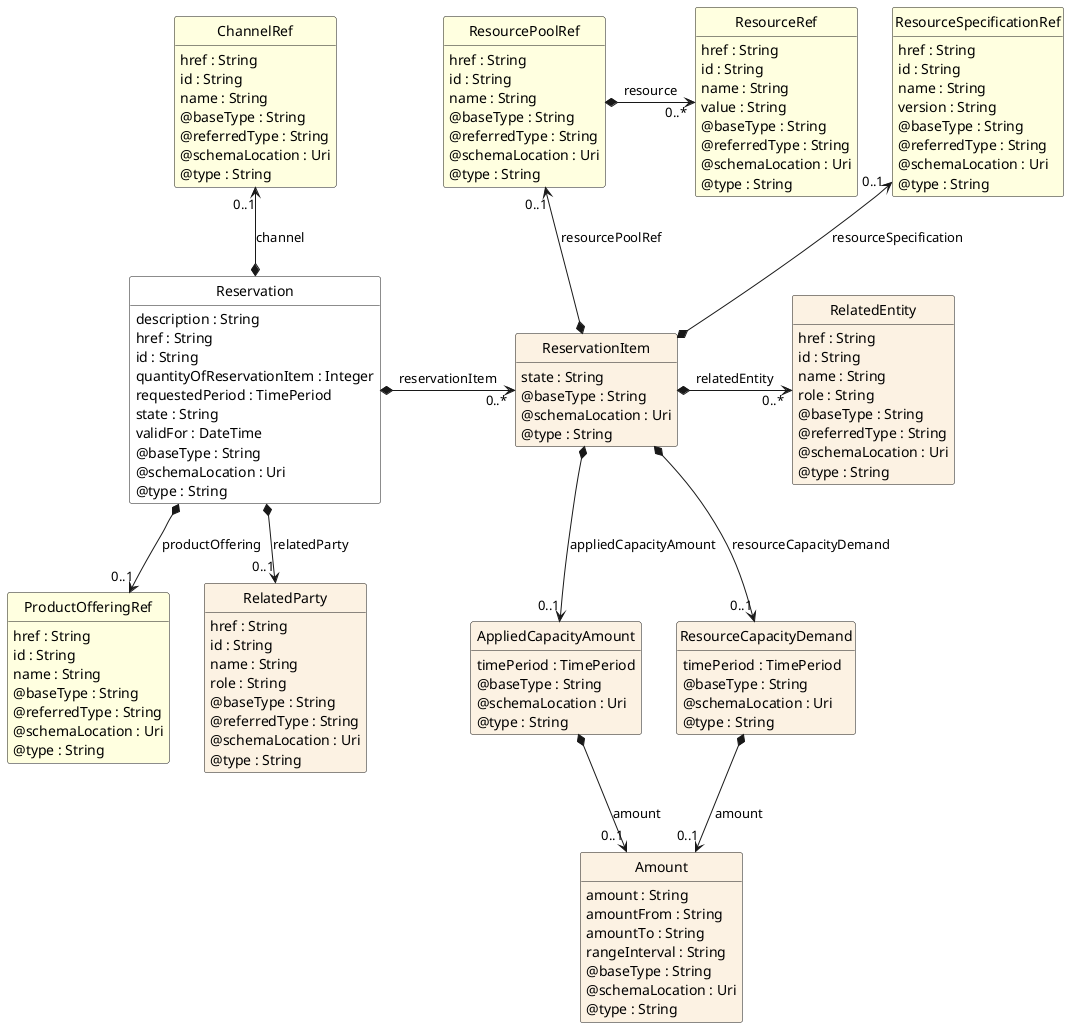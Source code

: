 @startuml
hide circle
hide methods
hide stereotype
show <<Enumeration>> stereotype
skinparam class {
   BackgroundColor<<Enumeration>> #E6F5F7
   BackgroundColor<<Ref>> #FFFFE0
   BackgroundColor<<Pivot>> #FFFFFFF
   BackgroundColor #FCF2E3
}

class Reservation  <<Pivot>> {
    description : String
    href : String
    id : String
    quantityOfReservationItem : Integer
    requestedPeriod : TimePeriod
    state : String
    validFor : DateTime
    @baseType : String
    @schemaLocation : Uri
    @type : String
}

class ProductOfferingRef  <<Ref>> {
    href : String
    id : String
    name : String
    @baseType : String
    @referredType : String
    @schemaLocation : Uri
    @type : String
}

class ReservationItem  {
    state : String
    @baseType : String
    @schemaLocation : Uri
    @type : String
}

class ResourcePoolRef  <<Ref>> {
    href : String
    id : String
    name : String
    @baseType : String
    @referredType : String
    @schemaLocation : Uri
    @type : String
}

class ResourceRef  <<Ref>> {
    href : String
    id : String
    name : String
    value : String
    @baseType : String
    @referredType : String
    @schemaLocation : Uri
    @type : String
}

class AppliedCapacityAmount  {
    timePeriod : TimePeriod
    @baseType : String
    @schemaLocation : Uri
    @type : String
}

class Amount  {
    amount : String
    amountFrom : String
    amountTo : String
    rangeInterval : String
    @baseType : String
    @schemaLocation : Uri
    @type : String
}

class RelatedEntity  {
    href : String
    id : String
    name : String
    role : String
    @baseType : String
    @referredType : String
    @schemaLocation : Uri
    @type : String
}

class ResourceCapacityDemand  {
    timePeriod : TimePeriod
    @baseType : String
    @schemaLocation : Uri
    @type : String
}

class ResourceSpecificationRef  <<Ref>> {
    href : String
    id : String
    name : String
    version : String
    @baseType : String
    @referredType : String
    @schemaLocation : Uri
    @type : String
}

class ChannelRef  <<Ref>> {
    href : String
    id : String
    name : String
    @baseType : String
    @referredType : String
    @schemaLocation : Uri
    @type : String
}

class RelatedParty  {
    href : String
    id : String
    name : String
    role : String
    @baseType : String
    @referredType : String
    @schemaLocation : Uri
    @type : String
}

Reservation *-right-> "0..*" ReservationItem : reservationItem

ReservationItem *-->  "0..1" AppliedCapacityAmount : appliedCapacityAmount

ReservationItem *-->  "0..1" ResourceCapacityDemand : resourceCapacityDemand

AppliedCapacityAmount *-->  "0..1" Amount : amount

ResourceCapacityDemand *-->  "0..1" Amount : amount

ReservationItem *-right-> "0..*" RelatedEntity : relatedEntity

ResourcePoolRef "0..1" <--* ReservationItem : resourcePoolRef

ResourceSpecificationRef "0..1" <--* ReservationItem : resourceSpecification

ChannelRef "0..1" <--* Reservation : channel

Reservation *-->  "0..1" ProductOfferingRef : productOffering

Reservation *-->  "0..1" RelatedParty : relatedParty

ResourcePoolRef *-right-> "0..*" ResourceRef : resource

@enduml
